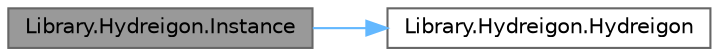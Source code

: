 digraph "Library.Hydreigon.Instance"
{
 // INTERACTIVE_SVG=YES
 // LATEX_PDF_SIZE
  bgcolor="transparent";
  edge [fontname=Helvetica,fontsize=10,labelfontname=Helvetica,labelfontsize=10];
  node [fontname=Helvetica,fontsize=10,shape=box,height=0.2,width=0.4];
  rankdir="LR";
  Node1 [id="Node000001",label="Library.Hydreigon.Instance",height=0.2,width=0.4,color="gray40", fillcolor="grey60", style="filled", fontcolor="black",tooltip="Este método retorna una copia del pokemon aplicando así, el patrón prototype."];
  Node1 -> Node2 [id="edge1_Node000001_Node000002",color="steelblue1",style="solid",tooltip=" "];
  Node2 [id="Node000002",label="Library.Hydreigon.Hydreigon",height=0.2,width=0.4,color="grey40", fillcolor="white", style="filled",URL="$classLibrary_1_1Hydreigon.html#a7194f60f410e3eaf57a52d8796c6a6a9",tooltip="Constructor de Hydreigon, implementa el patron GRASP creator."];
}
